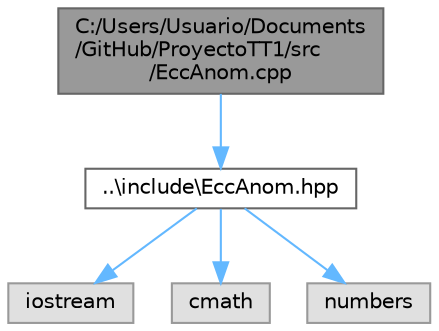 digraph "C:/Users/Usuario/Documents/GitHub/ProyectoTT1/src/EccAnom.cpp"
{
 // LATEX_PDF_SIZE
  bgcolor="transparent";
  edge [fontname=Helvetica,fontsize=10,labelfontname=Helvetica,labelfontsize=10];
  node [fontname=Helvetica,fontsize=10,shape=box,height=0.2,width=0.4];
  Node1 [id="Node000001",label="C:/Users/Usuario/Documents\l/GitHub/ProyectoTT1/src\l/EccAnom.cpp",height=0.2,width=0.4,color="gray40", fillcolor="grey60", style="filled", fontcolor="black",tooltip="Cálculo de la anomalía excéntrica de una órbita elíptica."];
  Node1 -> Node2 [id="edge1_Node000001_Node000002",color="steelblue1",style="solid",tooltip=" "];
  Node2 [id="Node000002",label="..\\include\\EccAnom.hpp",height=0.2,width=0.4,color="grey40", fillcolor="white", style="filled",URL="$_ecc_anom_8hpp.html",tooltip="Este archivo de cabecera contiene una implementación de la función EccAnom."];
  Node2 -> Node3 [id="edge2_Node000002_Node000003",color="steelblue1",style="solid",tooltip=" "];
  Node3 [id="Node000003",label="iostream",height=0.2,width=0.4,color="grey60", fillcolor="#E0E0E0", style="filled",tooltip=" "];
  Node2 -> Node4 [id="edge3_Node000002_Node000004",color="steelblue1",style="solid",tooltip=" "];
  Node4 [id="Node000004",label="cmath",height=0.2,width=0.4,color="grey60", fillcolor="#E0E0E0", style="filled",tooltip=" "];
  Node2 -> Node5 [id="edge4_Node000002_Node000005",color="steelblue1",style="solid",tooltip=" "];
  Node5 [id="Node000005",label="numbers",height=0.2,width=0.4,color="grey60", fillcolor="#E0E0E0", style="filled",tooltip=" "];
}
